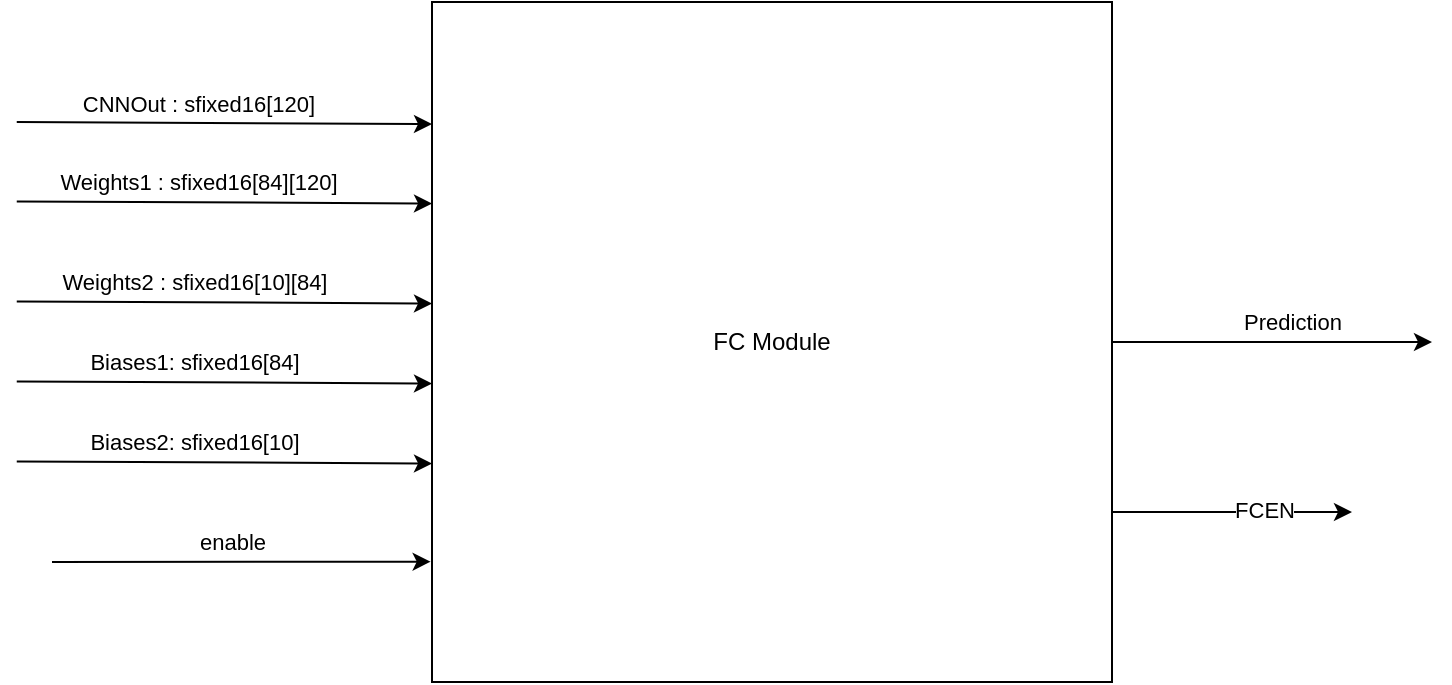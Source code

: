 <mxfile version="14.1.8" type="device" pages="5"><diagram id="covQA9p-dSCFMpskCH7L" name="FC Module"><mxGraphModel dx="1024" dy="592" grid="1" gridSize="10" guides="1" tooltips="1" connect="1" arrows="1" fold="1" page="1" pageScale="1" pageWidth="850" pageHeight="1100" math="0" shadow="0"><root><mxCell id="0"/><mxCell id="1" parent="0"/><mxCell id="Ubv2nIxSCrCpbiEXPiD0-1" value="FC Module" style="whiteSpace=wrap;html=1;aspect=fixed;" parent="1" vertex="1"><mxGeometry x="250" y="140" width="340" height="340" as="geometry"/></mxCell><mxCell id="Ubv2nIxSCrCpbiEXPiD0-2" value="" style="endArrow=classic;html=1;entryX=-0.007;entryY=0.209;entryDx=0;entryDy=0;entryPerimeter=0;" parent="1" edge="1"><mxGeometry width="50" height="50" relative="1" as="geometry"><mxPoint x="42.38" y="239.69" as="sourcePoint"/><mxPoint x="250.0" y="240.75" as="targetPoint"/></mxGeometry></mxCell><mxCell id="Ubv2nIxSCrCpbiEXPiD0-3" value="Weights1 : sfixed16[84][120]" style="edgeLabel;html=1;align=center;verticalAlign=middle;resizable=0;points=[];" parent="Ubv2nIxSCrCpbiEXPiD0-2" vertex="1" connectable="0"><mxGeometry x="-0.424" relative="1" as="geometry"><mxPoint x="30" y="-10" as="offset"/></mxGeometry></mxCell><mxCell id="Ubv2nIxSCrCpbiEXPiD0-4" value="" style="endArrow=classic;html=1;entryX=-0.007;entryY=0.209;entryDx=0;entryDy=0;entryPerimeter=0;" parent="1" edge="1"><mxGeometry width="50" height="50" relative="1" as="geometry"><mxPoint x="42.38" y="289.69" as="sourcePoint"/><mxPoint x="250.0" y="290.75" as="targetPoint"/></mxGeometry></mxCell><mxCell id="Ubv2nIxSCrCpbiEXPiD0-5" value="Weights2 : sfixed16[10][84]" style="edgeLabel;html=1;align=center;verticalAlign=middle;resizable=0;points=[];" parent="Ubv2nIxSCrCpbiEXPiD0-4" vertex="1" connectable="0"><mxGeometry x="-0.424" relative="1" as="geometry"><mxPoint x="28" y="-10" as="offset"/></mxGeometry></mxCell><mxCell id="Ubv2nIxSCrCpbiEXPiD0-10" value="" style="endArrow=classic;html=1;entryX=-0.007;entryY=0.209;entryDx=0;entryDy=0;entryPerimeter=0;" parent="1" edge="1"><mxGeometry width="50" height="50" relative="1" as="geometry"><mxPoint x="42.38" y="329.69" as="sourcePoint"/><mxPoint x="250" y="330.75" as="targetPoint"/></mxGeometry></mxCell><mxCell id="Ubv2nIxSCrCpbiEXPiD0-11" value="Biases1: sfixed16[84]" style="edgeLabel;html=1;align=center;verticalAlign=middle;resizable=0;points=[];" parent="Ubv2nIxSCrCpbiEXPiD0-10" vertex="1" connectable="0"><mxGeometry x="-0.424" relative="1" as="geometry"><mxPoint x="28" y="-10" as="offset"/></mxGeometry></mxCell><mxCell id="Ubv2nIxSCrCpbiEXPiD0-12" value="" style="endArrow=classic;html=1;entryX=-0.007;entryY=0.209;entryDx=0;entryDy=0;entryPerimeter=0;" parent="1" edge="1"><mxGeometry width="50" height="50" relative="1" as="geometry"><mxPoint x="42.38" y="369.69" as="sourcePoint"/><mxPoint x="250" y="370.75" as="targetPoint"/></mxGeometry></mxCell><mxCell id="Ubv2nIxSCrCpbiEXPiD0-13" value="Biases2: sfixed16[10]" style="edgeLabel;html=1;align=center;verticalAlign=middle;resizable=0;points=[];" parent="Ubv2nIxSCrCpbiEXPiD0-12" vertex="1" connectable="0"><mxGeometry x="-0.424" relative="1" as="geometry"><mxPoint x="28" y="-10" as="offset"/></mxGeometry></mxCell><mxCell id="Ubv2nIxSCrCpbiEXPiD0-14" value="enable" style="endArrow=classic;html=1;entryX=-0.002;entryY=0.823;entryDx=0;entryDy=0;entryPerimeter=0;" parent="1" target="Ubv2nIxSCrCpbiEXPiD0-1" edge="1"><mxGeometry x="-0.049" y="10" width="50" height="50" relative="1" as="geometry"><mxPoint x="60" y="420" as="sourcePoint"/><mxPoint x="170" y="420" as="targetPoint"/><mxPoint as="offset"/></mxGeometry></mxCell><mxCell id="Ubv2nIxSCrCpbiEXPiD0-15" value="" style="endArrow=classic;html=1;entryX=-0.007;entryY=0.209;entryDx=0;entryDy=0;entryPerimeter=0;" parent="1" edge="1"><mxGeometry width="50" height="50" relative="1" as="geometry"><mxPoint x="42.38" y="200.0" as="sourcePoint"/><mxPoint x="250" y="201.06" as="targetPoint"/></mxGeometry></mxCell><mxCell id="Ubv2nIxSCrCpbiEXPiD0-16" value="CNNOut : sfixed16[120]" style="edgeLabel;html=1;align=center;verticalAlign=middle;resizable=0;points=[];" parent="Ubv2nIxSCrCpbiEXPiD0-15" vertex="1" connectable="0"><mxGeometry x="-0.424" relative="1" as="geometry"><mxPoint x="30" y="-10" as="offset"/></mxGeometry></mxCell><mxCell id="Ubv2nIxSCrCpbiEXPiD0-17" value="" style="endArrow=classic;html=1;exitX=1;exitY=0.5;exitDx=0;exitDy=0;" parent="1" source="Ubv2nIxSCrCpbiEXPiD0-1" edge="1"><mxGeometry width="50" height="50" relative="1" as="geometry"><mxPoint x="690" y="320" as="sourcePoint"/><mxPoint x="750" y="310" as="targetPoint"/></mxGeometry></mxCell><mxCell id="Ubv2nIxSCrCpbiEXPiD0-18" value="Prediction" style="edgeLabel;html=1;align=center;verticalAlign=middle;resizable=0;points=[];" parent="Ubv2nIxSCrCpbiEXPiD0-17" vertex="1" connectable="0"><mxGeometry x="0.435" y="1" relative="1" as="geometry"><mxPoint x="-25" y="-9" as="offset"/></mxGeometry></mxCell><mxCell id="6RMPtBz9rGKlM8LwV7M5-1" value="" style="endArrow=classic;html=1;exitX=1;exitY=0.75;exitDx=0;exitDy=0;" edge="1" parent="1" source="Ubv2nIxSCrCpbiEXPiD0-1"><mxGeometry width="50" height="50" relative="1" as="geometry"><mxPoint x="690" y="400" as="sourcePoint"/><mxPoint x="710" y="395" as="targetPoint"/></mxGeometry></mxCell><mxCell id="6RMPtBz9rGKlM8LwV7M5-2" value="FCEN" style="edgeLabel;html=1;align=center;verticalAlign=middle;resizable=0;points=[];" vertex="1" connectable="0" parent="6RMPtBz9rGKlM8LwV7M5-1"><mxGeometry x="0.263" y="1" relative="1" as="geometry"><mxPoint as="offset"/></mxGeometry></mxCell></root></mxGraphModel></diagram><diagram id="ETcGxK00OE3SQhVt--a7" name="FC Layers"><mxGraphModel dx="1024" dy="592" grid="1" gridSize="10" guides="1" tooltips="1" connect="1" arrows="1" fold="1" page="1" pageScale="1" pageWidth="850" pageHeight="1100" math="0" shadow="0"><root><mxCell id="rNhgUDEbywkfElYsc4fw-0"/><mxCell id="rNhgUDEbywkfElYsc4fw-1" parent="rNhgUDEbywkfElYsc4fw-0"/><mxCell id="rNhgUDEbywkfElYsc4fw-2" value="" style="ellipse;whiteSpace=wrap;html=1;aspect=fixed;" parent="rNhgUDEbywkfElYsc4fw-1" vertex="1"><mxGeometry x="160" y="70" width="80" height="80" as="geometry"/></mxCell><mxCell id="rNhgUDEbywkfElYsc4fw-3" value="" style="ellipse;whiteSpace=wrap;html=1;aspect=fixed;" parent="rNhgUDEbywkfElYsc4fw-1" vertex="1"><mxGeometry x="160" y="170" width="80" height="80" as="geometry"/></mxCell><mxCell id="rNhgUDEbywkfElYsc4fw-4" value="" style="ellipse;whiteSpace=wrap;html=1;aspect=fixed;" parent="rNhgUDEbywkfElYsc4fw-1" vertex="1"><mxGeometry x="160" y="290" width="80" height="80" as="geometry"/></mxCell><mxCell id="rNhgUDEbywkfElYsc4fw-5" value=".&lt;br style=&quot;font-size: 24px&quot;&gt;.&lt;br&gt;84 neurons&lt;br style=&quot;font-size: 24px&quot;&gt;.&lt;br style=&quot;font-size: 24px&quot;&gt;.&lt;br style=&quot;font-size: 24px&quot;&gt;." style="text;html=1;align=center;verticalAlign=middle;resizable=0;points=[];autosize=1;strokeColor=none;fontSize=24;" parent="rNhgUDEbywkfElYsc4fw-1" vertex="1"><mxGeometry x="130" y="365" width="140" height="180" as="geometry"/></mxCell><mxCell id="rNhgUDEbywkfElYsc4fw-6" value="" style="ellipse;whiteSpace=wrap;html=1;aspect=fixed;" parent="rNhgUDEbywkfElYsc4fw-1" vertex="1"><mxGeometry x="160" y="560" width="80" height="80" as="geometry"/></mxCell><mxCell id="rNhgUDEbywkfElYsc4fw-7" value="" style="endArrow=classic;html=1;fontSize=24;entryX=0;entryY=0;entryDx=0;entryDy=0;" parent="rNhgUDEbywkfElYsc4fw-1" target="rNhgUDEbywkfElYsc4fw-2" edge="1"><mxGeometry width="50" height="50" relative="1" as="geometry"><mxPoint x="70" y="82" as="sourcePoint"/><mxPoint x="120" y="50" as="targetPoint"/></mxGeometry></mxCell><mxCell id="rNhgUDEbywkfElYsc4fw-8" value="weights: sfixed16[120]" style="edgeLabel;html=1;align=center;verticalAlign=middle;resizable=0;points=[];fontSize=14;" parent="rNhgUDEbywkfElYsc4fw-7" vertex="1" connectable="0"><mxGeometry x="0.51" y="-1" relative="1" as="geometry"><mxPoint x="-47" y="-13" as="offset"/></mxGeometry></mxCell><mxCell id="rNhgUDEbywkfElYsc4fw-9" value="" style="endArrow=classic;html=1;fontSize=24;entryX=0;entryY=0;entryDx=0;entryDy=0;" parent="rNhgUDEbywkfElYsc4fw-1" edge="1"><mxGeometry width="50" height="50" relative="1" as="geometry"><mxPoint x="58.28" y="109.78" as="sourcePoint"/><mxPoint x="159.996" y="109.496" as="targetPoint"/></mxGeometry></mxCell><mxCell id="rNhgUDEbywkfElYsc4fw-10" value="values: sfixed16[120]" style="edgeLabel;html=1;align=center;verticalAlign=middle;resizable=0;points=[];fontSize=14;" parent="rNhgUDEbywkfElYsc4fw-9" vertex="1" connectable="0"><mxGeometry x="0.51" y="-1" relative="1" as="geometry"><mxPoint x="-47" y="-13" as="offset"/></mxGeometry></mxCell><mxCell id="rNhgUDEbywkfElYsc4fw-11" value="" style="endArrow=classic;html=1;fontSize=24;entryX=0;entryY=0;entryDx=0;entryDy=0;" parent="rNhgUDEbywkfElYsc4fw-1" edge="1"><mxGeometry width="50" height="50" relative="1" as="geometry"><mxPoint x="68.28" y="140.28" as="sourcePoint"/><mxPoint x="169.996" y="139.996" as="targetPoint"/></mxGeometry></mxCell><mxCell id="rNhgUDEbywkfElYsc4fw-12" value="bias: sfixed" style="edgeLabel;html=1;align=center;verticalAlign=middle;resizable=0;points=[];fontSize=14;" parent="rNhgUDEbywkfElYsc4fw-11" vertex="1" connectable="0"><mxGeometry x="0.51" y="-1" relative="1" as="geometry"><mxPoint x="-47" y="-13" as="offset"/></mxGeometry></mxCell><mxCell id="rNhgUDEbywkfElYsc4fw-13" value="Fully Connected" style="whiteSpace=wrap;html=1;aspect=fixed;fontSize=14;" parent="rNhgUDEbywkfElYsc4fw-1" vertex="1"><mxGeometry x="370" y="205" width="175" height="175" as="geometry"/></mxCell><mxCell id="rNhgUDEbywkfElYsc4fw-15" value="" style="endArrow=classic;html=1;fontSize=14;exitX=1;exitY=0.5;exitDx=0;exitDy=0;entryX=0;entryY=0;entryDx=0;entryDy=0;" parent="rNhgUDEbywkfElYsc4fw-1" source="rNhgUDEbywkfElYsc4fw-2" target="rNhgUDEbywkfElYsc4fw-13" edge="1"><mxGeometry width="50" height="50" relative="1" as="geometry"><mxPoint x="340" y="150" as="sourcePoint"/><mxPoint x="390" y="100" as="targetPoint"/></mxGeometry></mxCell><mxCell id="rNhgUDEbywkfElYsc4fw-41" value="NeuOut: sfixed" style="edgeLabel;html=1;align=center;verticalAlign=middle;resizable=0;points=[];fontSize=14;" parent="rNhgUDEbywkfElYsc4fw-15" vertex="1" connectable="0"><mxGeometry x="-0.388" y="2" relative="1" as="geometry"><mxPoint as="offset"/></mxGeometry></mxCell><mxCell id="rNhgUDEbywkfElYsc4fw-16" value="" style="endArrow=classic;html=1;fontSize=14;exitX=1;exitY=0.5;exitDx=0;exitDy=0;entryX=0;entryY=0.25;entryDx=0;entryDy=0;" parent="rNhgUDEbywkfElYsc4fw-1" source="rNhgUDEbywkfElYsc4fw-3" target="rNhgUDEbywkfElYsc4fw-13" edge="1"><mxGeometry width="50" height="50" relative="1" as="geometry"><mxPoint x="300" y="260" as="sourcePoint"/><mxPoint x="350" y="210" as="targetPoint"/></mxGeometry></mxCell><mxCell id="rNhgUDEbywkfElYsc4fw-17" value="" style="endArrow=classic;html=1;fontSize=14;exitX=1;exitY=0.5;exitDx=0;exitDy=0;entryX=-0.009;entryY=0.455;entryDx=0;entryDy=0;entryPerimeter=0;" parent="rNhgUDEbywkfElYsc4fw-1" source="rNhgUDEbywkfElYsc4fw-4" target="rNhgUDEbywkfElYsc4fw-13" edge="1"><mxGeometry width="50" height="50" relative="1" as="geometry"><mxPoint x="290" y="340" as="sourcePoint"/><mxPoint x="340" y="290" as="targetPoint"/></mxGeometry></mxCell><mxCell id="rNhgUDEbywkfElYsc4fw-18" value="" style="endArrow=classic;html=1;fontSize=14;exitX=0.965;exitY=0.247;exitDx=0;exitDy=0;exitPerimeter=0;entryX=-0.005;entryY=0.88;entryDx=0;entryDy=0;entryPerimeter=0;" parent="rNhgUDEbywkfElYsc4fw-1" source="rNhgUDEbywkfElYsc4fw-6" target="rNhgUDEbywkfElYsc4fw-13" edge="1"><mxGeometry width="50" height="50" relative="1" as="geometry"><mxPoint x="300" y="510" as="sourcePoint"/><mxPoint x="350" y="460" as="targetPoint"/></mxGeometry></mxCell><mxCell id="rNhgUDEbywkfElYsc4fw-19" value="" style="ellipse;whiteSpace=wrap;html=1;aspect=fixed;" parent="rNhgUDEbywkfElYsc4fw-1" vertex="1"><mxGeometry x="650" y="120" width="80" height="80" as="geometry"/></mxCell><mxCell id="rNhgUDEbywkfElYsc4fw-20" value="" style="ellipse;whiteSpace=wrap;html=1;aspect=fixed;" parent="rNhgUDEbywkfElYsc4fw-1" vertex="1"><mxGeometry x="650" y="220" width="80" height="80" as="geometry"/></mxCell><mxCell id="rNhgUDEbywkfElYsc4fw-21" value="" style="ellipse;whiteSpace=wrap;html=1;aspect=fixed;" parent="rNhgUDEbywkfElYsc4fw-1" vertex="1"><mxGeometry x="650" y="340" width="80" height="80" as="geometry"/></mxCell><mxCell id="rNhgUDEbywkfElYsc4fw-22" value="" style="ellipse;whiteSpace=wrap;html=1;aspect=fixed;" parent="rNhgUDEbywkfElYsc4fw-1" vertex="1"><mxGeometry x="650" y="510" width="80" height="80" as="geometry"/></mxCell><mxCell id="rNhgUDEbywkfElYsc4fw-23" value=".&lt;br&gt;10 neurons&lt;br style=&quot;font-size: 24px&quot;&gt;." style="text;html=1;align=center;verticalAlign=middle;resizable=0;points=[];autosize=1;strokeColor=none;fontSize=24;" parent="rNhgUDEbywkfElYsc4fw-1" vertex="1"><mxGeometry x="620" y="420" width="140" height="90" as="geometry"/></mxCell><mxCell id="rNhgUDEbywkfElYsc4fw-26" value="" style="endArrow=classic;html=1;fontSize=24;entryX=0;entryY=0;entryDx=0;entryDy=0;" parent="rNhgUDEbywkfElYsc4fw-1" edge="1"><mxGeometry width="50" height="50" relative="1" as="geometry"><mxPoint x="560" y="130.28" as="sourcePoint"/><mxPoint x="661.716" y="129.996" as="targetPoint"/></mxGeometry></mxCell><mxCell id="rNhgUDEbywkfElYsc4fw-27" value="weights: sfixed16[84]" style="edgeLabel;html=1;align=center;verticalAlign=middle;resizable=0;points=[];fontSize=14;" parent="rNhgUDEbywkfElYsc4fw-26" vertex="1" connectable="0"><mxGeometry x="0.51" y="-1" relative="1" as="geometry"><mxPoint x="-47" y="-13" as="offset"/></mxGeometry></mxCell><mxCell id="rNhgUDEbywkfElYsc4fw-28" value="" style="endArrow=classic;html=1;fontSize=24;entryX=0;entryY=0;entryDx=0;entryDy=0;" parent="rNhgUDEbywkfElYsc4fw-1" edge="1"><mxGeometry width="50" height="50" relative="1" as="geometry"><mxPoint x="560" y="190.28" as="sourcePoint"/><mxPoint x="661.716" y="189.996" as="targetPoint"/></mxGeometry></mxCell><mxCell id="rNhgUDEbywkfElYsc4fw-29" value="bias: sfixed" style="edgeLabel;html=1;align=center;verticalAlign=middle;resizable=0;points=[];fontSize=14;" parent="rNhgUDEbywkfElYsc4fw-28" vertex="1" connectable="0"><mxGeometry x="0.51" y="-1" relative="1" as="geometry"><mxPoint x="-47" y="-13" as="offset"/></mxGeometry></mxCell><mxCell id="rNhgUDEbywkfElYsc4fw-30" value="values: sfixed[84]" style="endArrow=classic;html=1;fontSize=14;exitX=1;exitY=0.25;exitDx=0;exitDy=0;entryX=0;entryY=0.5;entryDx=0;entryDy=0;" parent="rNhgUDEbywkfElYsc4fw-1" source="rNhgUDEbywkfElYsc4fw-13" target="rNhgUDEbywkfElYsc4fw-19" edge="1"><mxGeometry width="50" height="50" relative="1" as="geometry"><mxPoint x="580" y="270" as="sourcePoint"/><mxPoint x="630" y="220" as="targetPoint"/></mxGeometry></mxCell><mxCell id="rNhgUDEbywkfElYsc4fw-31" value="" style="endArrow=classic;html=1;fontSize=14;exitX=1;exitY=0.5;exitDx=0;exitDy=0;entryX=0;entryY=0.5;entryDx=0;entryDy=0;" parent="rNhgUDEbywkfElYsc4fw-1" source="rNhgUDEbywkfElYsc4fw-13" target="rNhgUDEbywkfElYsc4fw-20" edge="1"><mxGeometry width="50" height="50" relative="1" as="geometry"><mxPoint x="580" y="310" as="sourcePoint"/><mxPoint x="630" y="260" as="targetPoint"/></mxGeometry></mxCell><mxCell id="rNhgUDEbywkfElYsc4fw-32" value="" style="endArrow=classic;html=1;fontSize=14;exitX=1;exitY=0.5;exitDx=0;exitDy=0;entryX=0;entryY=0;entryDx=0;entryDy=0;" parent="rNhgUDEbywkfElYsc4fw-1" target="rNhgUDEbywkfElYsc4fw-21" edge="1"><mxGeometry width="50" height="50" relative="1" as="geometry"><mxPoint x="545" y="322.5" as="sourcePoint"/><mxPoint x="650" y="290" as="targetPoint"/></mxGeometry></mxCell><mxCell id="rNhgUDEbywkfElYsc4fw-33" value="" style="endArrow=classic;html=1;fontSize=14;exitX=1;exitY=1;exitDx=0;exitDy=0;entryX=0;entryY=0;entryDx=0;entryDy=0;" parent="rNhgUDEbywkfElYsc4fw-1" source="rNhgUDEbywkfElYsc4fw-13" target="rNhgUDEbywkfElYsc4fw-22" edge="1"><mxGeometry width="50" height="50" relative="1" as="geometry"><mxPoint x="570" y="440" as="sourcePoint"/><mxPoint x="620" y="390" as="targetPoint"/></mxGeometry></mxCell><mxCell id="rNhgUDEbywkfElYsc4fw-40" value="Prediction" style="edgeStyle=orthogonalEdgeStyle;rounded=0;orthogonalLoop=1;jettySize=auto;html=1;fontSize=14;" parent="rNhgUDEbywkfElYsc4fw-1" source="rNhgUDEbywkfElYsc4fw-34" edge="1"><mxGeometry relative="1" as="geometry"><mxPoint x="1060" y="395" as="targetPoint"/></mxGeometry></mxCell><mxCell id="rNhgUDEbywkfElYsc4fw-34" value="Maximizer" style="triangle;whiteSpace=wrap;html=1;fontSize=14;" parent="rNhgUDEbywkfElYsc4fw-1" vertex="1"><mxGeometry x="880" y="350" width="90" height="90" as="geometry"/></mxCell><mxCell id="rNhgUDEbywkfElYsc4fw-35" value="" style="endArrow=classic;html=1;fontSize=14;entryX=-0.007;entryY=0.168;entryDx=0;entryDy=0;entryPerimeter=0;" parent="rNhgUDEbywkfElYsc4fw-1" source="rNhgUDEbywkfElYsc4fw-19" target="rNhgUDEbywkfElYsc4fw-34" edge="1"><mxGeometry width="50" height="50" relative="1" as="geometry"><mxPoint x="810" y="250" as="sourcePoint"/><mxPoint x="860" y="200" as="targetPoint"/></mxGeometry></mxCell><mxCell id="rNhgUDEbywkfElYsc4fw-36" value="" style="endArrow=classic;html=1;fontSize=14;exitX=1.01;exitY=0.638;exitDx=0;exitDy=0;exitPerimeter=0;entryX=0;entryY=0.25;entryDx=0;entryDy=0;" parent="rNhgUDEbywkfElYsc4fw-1" source="rNhgUDEbywkfElYsc4fw-20" target="rNhgUDEbywkfElYsc4fw-34" edge="1"><mxGeometry width="50" height="50" relative="1" as="geometry"><mxPoint x="760" y="400" as="sourcePoint"/><mxPoint x="810" y="350" as="targetPoint"/></mxGeometry></mxCell><mxCell id="rNhgUDEbywkfElYsc4fw-37" value="" style="endArrow=classic;html=1;fontSize=14;exitX=0.99;exitY=0.608;exitDx=0;exitDy=0;exitPerimeter=0;entryX=0;entryY=0.5;entryDx=0;entryDy=0;" parent="rNhgUDEbywkfElYsc4fw-1" source="rNhgUDEbywkfElYsc4fw-21" target="rNhgUDEbywkfElYsc4fw-34" edge="1"><mxGeometry width="50" height="50" relative="1" as="geometry"><mxPoint x="790" y="420" as="sourcePoint"/><mxPoint x="840" y="370" as="targetPoint"/></mxGeometry></mxCell><mxCell id="rNhgUDEbywkfElYsc4fw-38" value="" style="endArrow=classic;html=1;fontSize=14;exitX=1;exitY=0.5;exitDx=0;exitDy=0;entryX=-0.047;entryY=0.953;entryDx=0;entryDy=0;entryPerimeter=0;" parent="rNhgUDEbywkfElYsc4fw-1" source="rNhgUDEbywkfElYsc4fw-22" target="rNhgUDEbywkfElYsc4fw-34" edge="1"><mxGeometry width="50" height="50" relative="1" as="geometry"><mxPoint x="810" y="560" as="sourcePoint"/><mxPoint x="860" y="510" as="targetPoint"/></mxGeometry></mxCell><mxCell id="rNhgUDEbywkfElYsc4fw-39" value="" style="endArrow=classic;html=1;fontSize=14;exitX=1.009;exitY=0.54;exitDx=0;exitDy=0;exitPerimeter=0;entryX=0;entryY=0.75;entryDx=0;entryDy=0;" parent="rNhgUDEbywkfElYsc4fw-1" source="rNhgUDEbywkfElYsc4fw-23" target="rNhgUDEbywkfElYsc4fw-34" edge="1"><mxGeometry width="50" height="50" relative="1" as="geometry"><mxPoint x="800" y="460" as="sourcePoint"/><mxPoint x="850" y="410" as="targetPoint"/></mxGeometry></mxCell></root></mxGraphModel></diagram><diagram id="ehx9lO6E9ufKnaDze2qU" name="Neuron"><mxGraphModel dx="1874" dy="592" grid="1" gridSize="10" guides="1" tooltips="1" connect="1" arrows="1" fold="1" page="1" pageScale="1" pageWidth="850" pageHeight="1100" math="0" shadow="0"><root><mxCell id="AtxsS8dUcXSty-UHFxM_-0"/><mxCell id="AtxsS8dUcXSty-UHFxM_-1" parent="AtxsS8dUcXSty-UHFxM_-0"/><mxCell id="kwAllv0wVomHwC4almDc-9" style="edgeStyle=orthogonalEdgeStyle;rounded=0;orthogonalLoop=1;jettySize=auto;html=1;entryX=0;entryY=0;entryDx=0;entryDy=65;entryPerimeter=0;" parent="AtxsS8dUcXSty-UHFxM_-1" source="kwAllv0wVomHwC4almDc-0" edge="1"><mxGeometry relative="1" as="geometry"><mxPoint x="330" y="385" as="targetPoint"/><Array as="points"><mxPoint x="310" y="485"/><mxPoint x="310" y="385"/></Array></mxGeometry></mxCell><mxCell id="mzB_jQBN6uciqOI5l0Bs-7" style="edgeStyle=orthogonalEdgeStyle;rounded=0;orthogonalLoop=1;jettySize=auto;html=1;" parent="AtxsS8dUcXSty-UHFxM_-1" source="kwAllv0wVomHwC4almDc-3" edge="1"><mxGeometry relative="1" as="geometry"><mxPoint x="910" y="310" as="targetPoint"/></mxGeometry></mxCell><mxCell id="kwAllv0wVomHwC4almDc-3" value="Adder" style="whiteSpace=wrap;html=1;aspect=fixed;" parent="AtxsS8dUcXSty-UHFxM_-1" vertex="1"><mxGeometry x="470" y="220" width="180" height="180" as="geometry"/></mxCell><mxCell id="kwAllv0wVomHwC4almDc-8" style="edgeStyle=orthogonalEdgeStyle;rounded=0;orthogonalLoop=1;jettySize=auto;html=1;entryX=0;entryY=0.75;entryDx=0;entryDy=0;" parent="AtxsS8dUcXSty-UHFxM_-1" target="kwAllv0wVomHwC4almDc-3" edge="1"><mxGeometry relative="1" as="geometry"><mxPoint x="410" y="370" as="sourcePoint"/></mxGeometry></mxCell><mxCell id="kwAllv0wVomHwC4almDc-15" style="edgeStyle=orthogonalEdgeStyle;rounded=0;orthogonalLoop=1;jettySize=auto;html=1;entryX=0;entryY=0.44;entryDx=0;entryDy=0;entryPerimeter=0;" parent="AtxsS8dUcXSty-UHFxM_-1" source="kwAllv0wVomHwC4almDc-13" edge="1"><mxGeometry relative="1" as="geometry"><mxPoint x="330" y="364" as="targetPoint"/><Array as="points"><mxPoint x="290" y="325"/><mxPoint x="290" y="364"/></Array></mxGeometry></mxCell><mxCell id="kwAllv0wVomHwC4almDc-13" value="" style="shape=mxgraph.uml25.inputPin;html=1;points=[[0,0.5],[1,0.5]];strokeColor=#ffffff;fillColor=#000000;" parent="AtxsS8dUcXSty-UHFxM_-1" vertex="1"><mxGeometry x="-15" y="310" width="30" height="30" as="geometry"/></mxCell><mxCell id="kwAllv0wVomHwC4almDc-14" value="bias: std_logic_vector(15 downto 0)" style="text;html=1;align=center;verticalAlign=middle;resizable=0;points=[];autosize=1;" parent="AtxsS8dUcXSty-UHFxM_-1" vertex="1"><mxGeometry x="-160" y="340" width="200" height="20" as="geometry"/></mxCell><mxCell id="kwAllv0wVomHwC4almDc-20" value="Neuron" style="swimlane;startSize=23;" parent="AtxsS8dUcXSty-UHFxM_-1" vertex="1"><mxGeometry x="70" y="190" width="760" height="420" as="geometry"/></mxCell><mxCell id="kwAllv0wVomHwC4almDc-52" value="If sel != (data_size / 16)" style="shape=card;whiteSpace=wrap;html=1;" parent="kwAllv0wVomHwC4almDc-20" vertex="1"><mxGeometry x="260" y="140" width="80" height="100" as="geometry"/></mxCell><mxCell id="kwAllv0wVomHwC4almDc-0" value="Multiplier" style="whiteSpace=wrap;html=1;aspect=fixed;" parent="kwAllv0wVomHwC4almDc-20" vertex="1"><mxGeometry x="20" y="180" width="190" height="190" as="geometry"/></mxCell><mxCell id="kwAllv0wVomHwC4almDc-27" value="values: std_logic_vector(last_layer_values_count*16 - 1 downto 0)" style="text;html=1;align=center;verticalAlign=middle;resizable=0;points=[];autosize=1;" parent="AtxsS8dUcXSty-UHFxM_-1" vertex="1"><mxGeometry x="-320" y="520" width="370" height="20" as="geometry"/></mxCell><mxCell id="mzB_jQBN6uciqOI5l0Bs-6" style="edgeStyle=orthogonalEdgeStyle;rounded=0;orthogonalLoop=1;jettySize=auto;html=1;entryX=0.002;entryY=0.712;entryDx=0;entryDy=0;entryPerimeter=0;" parent="AtxsS8dUcXSty-UHFxM_-1" source="kwAllv0wVomHwC4almDc-28" target="kwAllv0wVomHwC4almDc-0" edge="1"><mxGeometry relative="1" as="geometry"/></mxCell><mxCell id="kwAllv0wVomHwC4almDc-28" value="" style="shape=mxgraph.uml25.inputPin;html=1;points=[[0,0.5],[1,0.5]];strokeColor=#ffffff;fillColor=#000000;" parent="AtxsS8dUcXSty-UHFxM_-1" vertex="1"><mxGeometry x="-15" y="490" width="30" height="30" as="geometry"/></mxCell><mxCell id="kwAllv0wVomHwC4almDc-30" value="weights: std_logic_vector(last_layer_values_count*16 - 1 downto 0)" style="text;html=1;align=center;verticalAlign=middle;resizable=0;points=[];autosize=1;" parent="AtxsS8dUcXSty-UHFxM_-1" vertex="1"><mxGeometry x="-320" y="420" width="370" height="20" as="geometry"/></mxCell><mxCell id="kwAllv0wVomHwC4almDc-32" style="edgeStyle=orthogonalEdgeStyle;rounded=0;orthogonalLoop=1;jettySize=auto;html=1;entryX=0;entryY=0.184;entryDx=0;entryDy=0;entryPerimeter=0;" parent="AtxsS8dUcXSty-UHFxM_-1" source="kwAllv0wVomHwC4almDc-31" target="kwAllv0wVomHwC4almDc-0" edge="1"><mxGeometry relative="1" as="geometry"/></mxCell><mxCell id="kwAllv0wVomHwC4almDc-31" value="" style="shape=mxgraph.uml25.inputPin;html=1;points=[[0,0.5],[1,0.5]];strokeColor=#ffffff;fillColor=#000000;" parent="AtxsS8dUcXSty-UHFxM_-1" vertex="1"><mxGeometry x="-15" y="390" width="30" height="30" as="geometry"/></mxCell><mxCell id="mzB_jQBN6uciqOI5l0Bs-2" style="edgeStyle=orthogonalEdgeStyle;rounded=0;orthogonalLoop=1;jettySize=auto;html=1;entryX=0;entryY=0.25;entryDx=0;entryDy=0;" parent="AtxsS8dUcXSty-UHFxM_-1" source="mzB_jQBN6uciqOI5l0Bs-0" target="kwAllv0wVomHwC4almDc-3" edge="1"><mxGeometry relative="1" as="geometry"/></mxCell><mxCell id="mzB_jQBN6uciqOI5l0Bs-0" value="" style="shape=mxgraph.uml25.inputPin;html=1;points=[[0,0.5],[1,0.5]];strokeColor=#ffffff;fillColor=#000000;" parent="AtxsS8dUcXSty-UHFxM_-1" vertex="1"><mxGeometry x="-15" y="250" width="30" height="30" as="geometry"/></mxCell><mxCell id="mzB_jQBN6uciqOI5l0Bs-1" value="acc: std_logic_vector(15 downto 0)" style="text;html=1;align=center;verticalAlign=middle;resizable=0;points=[];autosize=1;" parent="AtxsS8dUcXSty-UHFxM_-1" vertex="1"><mxGeometry x="-150" y="280" width="200" height="20" as="geometry"/></mxCell><mxCell id="mzB_jQBN6uciqOI5l0Bs-5" style="edgeStyle=orthogonalEdgeStyle;rounded=0;orthogonalLoop=1;jettySize=auto;html=1;entryX=0.605;entryY=1.008;entryDx=0;entryDy=0;entryPerimeter=0;" parent="AtxsS8dUcXSty-UHFxM_-1" source="mzB_jQBN6uciqOI5l0Bs-3" target="kwAllv0wVomHwC4almDc-52" edge="1"><mxGeometry relative="1" as="geometry"/></mxCell><mxCell id="mzB_jQBN6uciqOI5l0Bs-10" style="edgeStyle=orthogonalEdgeStyle;rounded=0;orthogonalLoop=1;jettySize=auto;html=1;exitX=1;exitY=0.5;exitDx=0;exitDy=0;entryX=0.5;entryY=1;entryDx=0;entryDy=0;" parent="AtxsS8dUcXSty-UHFxM_-1" source="mzB_jQBN6uciqOI5l0Bs-3" target="kwAllv0wVomHwC4almDc-0" edge="1"><mxGeometry relative="1" as="geometry"/></mxCell><mxCell id="mzB_jQBN6uciqOI5l0Bs-3" value="" style="shape=mxgraph.uml25.inputPin;html=1;points=[[0,0.5],[1,0.5]];strokeColor=#ffffff;fillColor=#000000;" parent="AtxsS8dUcXSty-UHFxM_-1" vertex="1"><mxGeometry x="-15" y="570" width="30" height="30" as="geometry"/></mxCell><mxCell id="mzB_jQBN6uciqOI5l0Bs-4" value="index: std_logic_vector (7 downto 0)" style="text;html=1;align=center;verticalAlign=middle;resizable=0;points=[];autosize=1;" parent="AtxsS8dUcXSty-UHFxM_-1" vertex="1"><mxGeometry x="-160" y="600" width="210" height="20" as="geometry"/></mxCell><mxCell id="mzB_jQBN6uciqOI5l0Bs-8" value="" style="shape=mxgraph.uml25.inputPin;html=1;points=[[0,0.5],[1,0.5]];strokeColor=#ffffff;fillColor=#000000;flipH=1;" parent="AtxsS8dUcXSty-UHFxM_-1" vertex="1"><mxGeometry x="910" y="295" width="30" height="30" as="geometry"/></mxCell><mxCell id="1kJwDhX0EEtnaazIY1hP-0" value="new_acc: std_logic_vector(15 downto 0)" style="text;html=1;align=center;verticalAlign=middle;resizable=0;points=[];autosize=1;" parent="AtxsS8dUcXSty-UHFxM_-1" vertex="1"><mxGeometry x="835" y="325" width="230" height="20" as="geometry"/></mxCell><mxCell id="1kJwDhX0EEtnaazIY1hP-1" value="&lt;font style=&quot;font-size: 36px&quot;&gt;DONE&lt;/font&gt;" style="text;html=1;align=center;verticalAlign=middle;resizable=0;points=[];autosize=1;" parent="AtxsS8dUcXSty-UHFxM_-1" vertex="1"><mxGeometry x="300" y="695" width="120" height="30" as="geometry"/></mxCell></root></mxGraphModel></diagram><diagram id="1omdSMF5Ww4Ney-iWNg3" name="FC Layer"><mxGraphModel dx="1024" dy="592" grid="1" gridSize="10" guides="1" tooltips="1" connect="1" arrows="1" fold="1" page="1" pageScale="1" pageWidth="850" pageHeight="1100" math="0" shadow="0"><root><mxCell id="o6DXmwgKlCKfquP42bNx-0"/><mxCell id="o6DXmwgKlCKfquP42bNx-1" parent="o6DXmwgKlCKfquP42bNx-0"/><mxCell id="S_NtE2fdHPT2N9Ww_hE2-0" value="Layer" style="swimlane;" parent="o6DXmwgKlCKfquP42bNx-1" vertex="1"><mxGeometry x="130" y="200" width="470" height="790" as="geometry"/></mxCell><mxCell id="S_NtE2fdHPT2N9Ww_hE2-3" style="edgeStyle=orthogonalEdgeStyle;rounded=0;orthogonalLoop=1;jettySize=auto;html=1;entryX=0;entryY=0.5;entryDx=0;entryDy=0;" parent="S_NtE2fdHPT2N9Ww_hE2-0" source="S_NtE2fdHPT2N9Ww_hE2-1" target="S_NtE2fdHPT2N9Ww_hE2-2" edge="1"><mxGeometry relative="1" as="geometry"/></mxCell><mxCell id="S_NtE2fdHPT2N9Ww_hE2-1" value="Neuron" style="ellipse;whiteSpace=wrap;html=1;aspect=fixed;" parent="S_NtE2fdHPT2N9Ww_hE2-0" vertex="1"><mxGeometry x="60" y="70" width="80" height="80" as="geometry"/></mxCell><mxCell id="S_NtE2fdHPT2N9Ww_hE2-2" value="Accumulator" style="rounded=0;whiteSpace=wrap;html=1;" parent="S_NtE2fdHPT2N9Ww_hE2-0" vertex="1"><mxGeometry x="190" y="80" width="120" height="60" as="geometry"/></mxCell><mxCell id="jUpieJHJQ5DjOuHTJvVD-1" style="edgeStyle=orthogonalEdgeStyle;rounded=0;orthogonalLoop=1;jettySize=auto;html=1;entryX=0;entryY=0.5;entryDx=0;entryDy=0;" edge="1" parent="S_NtE2fdHPT2N9Ww_hE2-0" source="S_NtE2fdHPT2N9Ww_hE2-5" target="jUpieJHJQ5DjOuHTJvVD-0"><mxGeometry relative="1" as="geometry"/></mxCell><mxCell id="S_NtE2fdHPT2N9Ww_hE2-5" value="Iterator" style="whiteSpace=wrap;html=1;aspect=fixed;" parent="S_NtE2fdHPT2N9Ww_hE2-0" vertex="1"><mxGeometry x="195" y="680" width="80" height="80" as="geometry"/></mxCell><mxCell id="S_NtE2fdHPT2N9Ww_hE2-7" style="edgeStyle=orthogonalEdgeStyle;rounded=0;orthogonalLoop=1;jettySize=auto;html=1;entryX=0;entryY=0.5;entryDx=0;entryDy=0;" parent="S_NtE2fdHPT2N9Ww_hE2-0" source="S_NtE2fdHPT2N9Ww_hE2-6" target="S_NtE2fdHPT2N9Ww_hE2-5" edge="1"><mxGeometry relative="1" as="geometry"/></mxCell><mxCell id="S_NtE2fdHPT2N9Ww_hE2-9" style="edgeStyle=orthogonalEdgeStyle;rounded=0;orthogonalLoop=1;jettySize=auto;html=1;exitX=0.5;exitY=0;exitDx=0;exitDy=0;entryX=0.5;entryY=1;entryDx=0;entryDy=0;entryPerimeter=0;" parent="S_NtE2fdHPT2N9Ww_hE2-0" source="S_NtE2fdHPT2N9Ww_hE2-6" target="S_NtE2fdHPT2N9Ww_hE2-8" edge="1"><mxGeometry relative="1" as="geometry"><Array as="points"><mxPoint x="125" y="700"/></Array></mxGeometry></mxCell><mxCell id="S_NtE2fdHPT2N9Ww_hE2-6" value="Clk" style="triangle;whiteSpace=wrap;html=1;" parent="S_NtE2fdHPT2N9Ww_hE2-0" vertex="1"><mxGeometry x="80" y="680" width="60" height="80" as="geometry"/></mxCell><mxCell id="S_NtE2fdHPT2N9Ww_hE2-10" style="edgeStyle=orthogonalEdgeStyle;rounded=0;orthogonalLoop=1;jettySize=auto;html=1;entryX=0.25;entryY=1;entryDx=0;entryDy=0;" parent="S_NtE2fdHPT2N9Ww_hE2-0" source="S_NtE2fdHPT2N9Ww_hE2-8" target="S_NtE2fdHPT2N9Ww_hE2-2" edge="1"><mxGeometry relative="1" as="geometry"/></mxCell><mxCell id="S_NtE2fdHPT2N9Ww_hE2-8" value="" style="aspect=fixed;pointerEvents=1;shadow=0;dashed=0;html=1;strokeColor=none;labelPosition=center;verticalLabelPosition=bottom;verticalAlign=top;align=center;shape=mxgraph.mscae.enterprise.not_allowed;fillColor=#EA1C24;" parent="S_NtE2fdHPT2N9Ww_hE2-0" vertex="1"><mxGeometry x="100" y="600" width="50" height="50" as="geometry"/></mxCell><mxCell id="S_NtE2fdHPT2N9Ww_hE2-11" style="edgeStyle=orthogonalEdgeStyle;rounded=0;orthogonalLoop=1;jettySize=auto;html=1;entryX=0.03;entryY=0.263;entryDx=0;entryDy=0;entryPerimeter=0;" parent="S_NtE2fdHPT2N9Ww_hE2-0" source="S_NtE2fdHPT2N9Ww_hE2-5" target="S_NtE2fdHPT2N9Ww_hE2-1" edge="1"><mxGeometry relative="1" as="geometry"><mxPoint x="30" y="90" as="targetPoint"/><Array as="points"><mxPoint x="235" y="780"/><mxPoint x="40" y="780"/><mxPoint x="40" y="91"/></Array></mxGeometry></mxCell><mxCell id="S_NtE2fdHPT2N9Ww_hE2-14" style="edgeStyle=orthogonalEdgeStyle;rounded=0;orthogonalLoop=1;jettySize=auto;html=1;entryX=0.5;entryY=0;entryDx=0;entryDy=0;" parent="S_NtE2fdHPT2N9Ww_hE2-0" source="S_NtE2fdHPT2N9Ww_hE2-2" target="S_NtE2fdHPT2N9Ww_hE2-1" edge="1"><mxGeometry relative="1" as="geometry"><mxPoint x="210" y="40" as="targetPoint"/><Array as="points"><mxPoint x="250" y="40"/><mxPoint x="100" y="40"/></Array></mxGeometry></mxCell><mxCell id="jUpieJHJQ5DjOuHTJvVD-0" value="Enable Calculator" style="whiteSpace=wrap;html=1;aspect=fixed;" vertex="1" parent="S_NtE2fdHPT2N9Ww_hE2-0"><mxGeometry x="330" y="680" width="80" height="80" as="geometry"/></mxCell><mxCell id="jUpieJHJQ5DjOuHTJvVD-4" value="Neuron" style="ellipse;whiteSpace=wrap;html=1;aspect=fixed;" vertex="1" parent="S_NtE2fdHPT2N9Ww_hE2-0"><mxGeometry x="60" y="200" width="80" height="80" as="geometry"/></mxCell><mxCell id="jUpieJHJQ5DjOuHTJvVD-5" value="Accumulator" style="rounded=0;whiteSpace=wrap;html=1;" vertex="1" parent="S_NtE2fdHPT2N9Ww_hE2-0"><mxGeometry x="190" y="210" width="120" height="60" as="geometry"/></mxCell><mxCell id="jUpieJHJQ5DjOuHTJvVD-3" style="edgeStyle=orthogonalEdgeStyle;rounded=0;orthogonalLoop=1;jettySize=auto;html=1;entryX=0;entryY=0.5;entryDx=0;entryDy=0;" edge="1" parent="S_NtE2fdHPT2N9Ww_hE2-0" source="jUpieJHJQ5DjOuHTJvVD-4" target="jUpieJHJQ5DjOuHTJvVD-5"><mxGeometry relative="1" as="geometry"/></mxCell><mxCell id="jUpieJHJQ5DjOuHTJvVD-6" style="edgeStyle=orthogonalEdgeStyle;rounded=0;orthogonalLoop=1;jettySize=auto;html=1;entryX=0.5;entryY=0;entryDx=0;entryDy=0;" edge="1" parent="S_NtE2fdHPT2N9Ww_hE2-0" source="jUpieJHJQ5DjOuHTJvVD-5" target="jUpieJHJQ5DjOuHTJvVD-4"><mxGeometry relative="1" as="geometry"><mxPoint x="80" y="-30" as="targetPoint"/><Array as="points"><mxPoint x="250" y="170"/><mxPoint x="100" y="170"/></Array></mxGeometry></mxCell><mxCell id="jUpieJHJQ5DjOuHTJvVD-7" style="edgeStyle=orthogonalEdgeStyle;rounded=0;orthogonalLoop=1;jettySize=auto;html=1;" edge="1" parent="S_NtE2fdHPT2N9Ww_hE2-0" source="jUpieJHJQ5DjOuHTJvVD-5"><mxGeometry relative="1" as="geometry"><mxPoint x="490" y="240" as="targetPoint"/></mxGeometry></mxCell><mxCell id="jUpieJHJQ5DjOuHTJvVD-9" value="Neuron" style="ellipse;whiteSpace=wrap;html=1;aspect=fixed;" vertex="1" parent="S_NtE2fdHPT2N9Ww_hE2-0"><mxGeometry x="60" y="330" width="80" height="80" as="geometry"/></mxCell><mxCell id="jUpieJHJQ5DjOuHTJvVD-10" value="Accumulator" style="rounded=0;whiteSpace=wrap;html=1;" vertex="1" parent="S_NtE2fdHPT2N9Ww_hE2-0"><mxGeometry x="190" y="340" width="120" height="60" as="geometry"/></mxCell><mxCell id="jUpieJHJQ5DjOuHTJvVD-8" style="edgeStyle=orthogonalEdgeStyle;rounded=0;orthogonalLoop=1;jettySize=auto;html=1;entryX=0;entryY=0.5;entryDx=0;entryDy=0;" edge="1" parent="S_NtE2fdHPT2N9Ww_hE2-0" source="jUpieJHJQ5DjOuHTJvVD-9" target="jUpieJHJQ5DjOuHTJvVD-10"><mxGeometry relative="1" as="geometry"/></mxCell><mxCell id="jUpieJHJQ5DjOuHTJvVD-11" style="edgeStyle=orthogonalEdgeStyle;rounded=0;orthogonalLoop=1;jettySize=auto;html=1;entryX=0.5;entryY=0;entryDx=0;entryDy=0;" edge="1" parent="S_NtE2fdHPT2N9Ww_hE2-0" source="jUpieJHJQ5DjOuHTJvVD-10" target="jUpieJHJQ5DjOuHTJvVD-9"><mxGeometry relative="1" as="geometry"><mxPoint x="80" y="100" as="targetPoint"/><Array as="points"><mxPoint x="250" y="300"/><mxPoint x="100" y="300"/></Array></mxGeometry></mxCell><mxCell id="jUpieJHJQ5DjOuHTJvVD-12" style="edgeStyle=orthogonalEdgeStyle;rounded=0;orthogonalLoop=1;jettySize=auto;html=1;" edge="1" parent="S_NtE2fdHPT2N9Ww_hE2-0" source="jUpieJHJQ5DjOuHTJvVD-10"><mxGeometry relative="1" as="geometry"><mxPoint x="490" y="370" as="targetPoint"/></mxGeometry></mxCell><mxCell id="jUpieJHJQ5DjOuHTJvVD-14" value="Neuron" style="ellipse;whiteSpace=wrap;html=1;aspect=fixed;" vertex="1" parent="S_NtE2fdHPT2N9Ww_hE2-0"><mxGeometry x="50" y="460" width="80" height="80" as="geometry"/></mxCell><mxCell id="jUpieJHJQ5DjOuHTJvVD-15" value="Accumulator" style="rounded=0;whiteSpace=wrap;html=1;" vertex="1" parent="S_NtE2fdHPT2N9Ww_hE2-0"><mxGeometry x="180" y="470" width="120" height="60" as="geometry"/></mxCell><mxCell id="jUpieJHJQ5DjOuHTJvVD-13" style="edgeStyle=orthogonalEdgeStyle;rounded=0;orthogonalLoop=1;jettySize=auto;html=1;entryX=0;entryY=0.5;entryDx=0;entryDy=0;" edge="1" parent="S_NtE2fdHPT2N9Ww_hE2-0" source="jUpieJHJQ5DjOuHTJvVD-14" target="jUpieJHJQ5DjOuHTJvVD-15"><mxGeometry relative="1" as="geometry"/></mxCell><mxCell id="jUpieJHJQ5DjOuHTJvVD-16" style="edgeStyle=orthogonalEdgeStyle;rounded=0;orthogonalLoop=1;jettySize=auto;html=1;entryX=0.5;entryY=0;entryDx=0;entryDy=0;" edge="1" parent="S_NtE2fdHPT2N9Ww_hE2-0" source="jUpieJHJQ5DjOuHTJvVD-15" target="jUpieJHJQ5DjOuHTJvVD-14"><mxGeometry relative="1" as="geometry"><mxPoint x="70" y="230" as="targetPoint"/><Array as="points"><mxPoint x="240" y="430"/><mxPoint x="90" y="430"/></Array></mxGeometry></mxCell><mxCell id="jUpieJHJQ5DjOuHTJvVD-17" style="edgeStyle=orthogonalEdgeStyle;rounded=0;orthogonalLoop=1;jettySize=auto;html=1;" edge="1" parent="S_NtE2fdHPT2N9Ww_hE2-0" source="jUpieJHJQ5DjOuHTJvVD-15"><mxGeometry relative="1" as="geometry"><mxPoint x="490" y="500" as="targetPoint"/></mxGeometry></mxCell><mxCell id="S_NtE2fdHPT2N9Ww_hE2-4" style="edgeStyle=orthogonalEdgeStyle;rounded=0;orthogonalLoop=1;jettySize=auto;html=1;" parent="o6DXmwgKlCKfquP42bNx-1" source="S_NtE2fdHPT2N9Ww_hE2-2" edge="1"><mxGeometry relative="1" as="geometry"><mxPoint x="620" y="310" as="targetPoint"/></mxGeometry></mxCell><mxCell id="jUpieJHJQ5DjOuHTJvVD-2" value="enable_next" style="edgeStyle=orthogonalEdgeStyle;rounded=0;orthogonalLoop=1;jettySize=auto;html=1;" edge="1" parent="o6DXmwgKlCKfquP42bNx-1" source="jUpieJHJQ5DjOuHTJvVD-0"><mxGeometry relative="1" as="geometry"><mxPoint x="650" y="920" as="targetPoint"/><Array as="points"><mxPoint x="700" y="920"/><mxPoint x="700" y="920"/></Array></mxGeometry></mxCell><mxCell id="jUpieJHJQ5DjOuHTJvVD-18" value=".&lt;br style=&quot;font-size: 20px&quot;&gt;.&lt;br style=&quot;font-size: 20px&quot;&gt;.&lt;br style=&quot;font-size: 20px&quot;&gt;." style="text;html=1;align=center;verticalAlign=middle;resizable=0;points=[];autosize=1;fontSize=20;" vertex="1" parent="o6DXmwgKlCKfquP42bNx-1"><mxGeometry x="290" y="720" width="20" height="100" as="geometry"/></mxCell><mxCell id="jUpieJHJQ5DjOuHTJvVD-19" style="edgeStyle=orthogonalEdgeStyle;rounded=0;orthogonalLoop=1;jettySize=auto;html=1;fontSize=20;" edge="1" parent="o6DXmwgKlCKfquP42bNx-1" target="jUpieJHJQ5DjOuHTJvVD-4"><mxGeometry relative="1" as="geometry"><mxPoint x="170" y="440" as="sourcePoint"/></mxGeometry></mxCell><mxCell id="jUpieJHJQ5DjOuHTJvVD-20" style="edgeStyle=orthogonalEdgeStyle;rounded=0;orthogonalLoop=1;jettySize=auto;html=1;fontSize=20;" edge="1" parent="o6DXmwgKlCKfquP42bNx-1" target="jUpieJHJQ5DjOuHTJvVD-9"><mxGeometry relative="1" as="geometry"><mxPoint x="170" y="570" as="sourcePoint"/></mxGeometry></mxCell><mxCell id="jUpieJHJQ5DjOuHTJvVD-21" style="edgeStyle=orthogonalEdgeStyle;rounded=0;orthogonalLoop=1;jettySize=auto;html=1;fontSize=20;" edge="1" parent="o6DXmwgKlCKfquP42bNx-1" target="jUpieJHJQ5DjOuHTJvVD-14"><mxGeometry relative="1" as="geometry"><mxPoint x="170" y="700" as="sourcePoint"/></mxGeometry></mxCell></root></mxGraphModel></diagram><diagram id="rSQN5Heq-wRRPeythSA5" name="Integration"><mxGraphModel dx="1024" dy="592" grid="1" gridSize="10" guides="1" tooltips="1" connect="1" arrows="1" fold="1" page="1" pageScale="1" pageWidth="850" pageHeight="1100" math="0" shadow="0"><root><mxCell id="BOLgXTLbgC5cZrCmew-U-0"/><mxCell id="BOLgXTLbgC5cZrCmew-U-1" parent="BOLgXTLbgC5cZrCmew-U-0"/><mxCell id="BOLgXTLbgC5cZrCmew-U-12" style="edgeStyle=orthogonalEdgeStyle;rounded=0;orthogonalLoop=1;jettySize=auto;html=1;" parent="BOLgXTLbgC5cZrCmew-U-1" source="BOLgXTLbgC5cZrCmew-U-2" target="BOLgXTLbgC5cZrCmew-U-5" edge="1"><mxGeometry relative="1" as="geometry"/></mxCell><mxCell id="BOLgXTLbgC5cZrCmew-U-2" value="Layer1" style="rounded=0;whiteSpace=wrap;html=1;" parent="BOLgXTLbgC5cZrCmew-U-1" vertex="1"><mxGeometry x="130" y="70" width="150" height="510" as="geometry"/></mxCell><mxCell id="BOLgXTLbgC5cZrCmew-U-13" style="edgeStyle=orthogonalEdgeStyle;rounded=0;orthogonalLoop=1;jettySize=auto;html=1;" parent="BOLgXTLbgC5cZrCmew-U-1" source="BOLgXTLbgC5cZrCmew-U-3" target="BOLgXTLbgC5cZrCmew-U-6" edge="1"><mxGeometry relative="1" as="geometry"/></mxCell><mxCell id="BOLgXTLbgC5cZrCmew-U-3" value="Layer2" style="rounded=0;whiteSpace=wrap;html=1;" parent="BOLgXTLbgC5cZrCmew-U-1" vertex="1"><mxGeometry x="510" y="70" width="120" height="510" as="geometry"/></mxCell><mxCell id="BOLgXTLbgC5cZrCmew-U-14" style="edgeStyle=orthogonalEdgeStyle;rounded=0;orthogonalLoop=1;jettySize=auto;html=1;entryX=0;entryY=0.5;entryDx=0;entryDy=0;" parent="BOLgXTLbgC5cZrCmew-U-1" source="BOLgXTLbgC5cZrCmew-U-5" target="BOLgXTLbgC5cZrCmew-U-3" edge="1"><mxGeometry relative="1" as="geometry"/></mxCell><mxCell id="BOLgXTLbgC5cZrCmew-U-5" value="Layer1Out" style="shape=step;perimeter=stepPerimeter;whiteSpace=wrap;html=1;fixedSize=1;" parent="BOLgXTLbgC5cZrCmew-U-1" vertex="1"><mxGeometry x="330" y="285" width="120" height="80" as="geometry"/></mxCell><mxCell id="5jqRJLWAoZmMLMOIAkWm-1" style="edgeStyle=orthogonalEdgeStyle;rounded=0;orthogonalLoop=1;jettySize=auto;html=1;" parent="BOLgXTLbgC5cZrCmew-U-1" source="BOLgXTLbgC5cZrCmew-U-6" target="BOLgXTLbgC5cZrCmew-U-7" edge="1"><mxGeometry relative="1" as="geometry"/></mxCell><mxCell id="BOLgXTLbgC5cZrCmew-U-6" value="Layer2Out" style="shape=step;perimeter=stepPerimeter;whiteSpace=wrap;html=1;fixedSize=1;" parent="BOLgXTLbgC5cZrCmew-U-1" vertex="1"><mxGeometry x="670" y="285" width="120" height="80" as="geometry"/></mxCell><mxCell id="V-t4TERah1JeAGHtUP3h-0" value="&lt;font style=&quot;font-size: 13px&quot;&gt;Prediction&lt;/font&gt;" style="edgeStyle=orthogonalEdgeStyle;rounded=0;orthogonalLoop=1;jettySize=auto;html=1;fontSize=20;" edge="1" parent="BOLgXTLbgC5cZrCmew-U-1" source="BOLgXTLbgC5cZrCmew-U-7"><mxGeometry relative="1" as="geometry"><mxPoint x="990" y="325" as="targetPoint"/></mxGeometry></mxCell><mxCell id="BOLgXTLbgC5cZrCmew-U-7" value="" style="triangle;whiteSpace=wrap;html=1;" parent="BOLgXTLbgC5cZrCmew-U-1" vertex="1"><mxGeometry x="860" y="285" width="60" height="80" as="geometry"/></mxCell><mxCell id="BOLgXTLbgC5cZrCmew-U-8" value="CNNOut" style="endArrow=classic;html=1;entryX=-0.005;entryY=0.16;entryDx=0;entryDy=0;entryPerimeter=0;" parent="BOLgXTLbgC5cZrCmew-U-1" target="BOLgXTLbgC5cZrCmew-U-2" edge="1"><mxGeometry width="50" height="50" relative="1" as="geometry"><mxPoint x="20" y="152" as="sourcePoint"/><mxPoint x="120" y="150" as="targetPoint"/></mxGeometry></mxCell><mxCell id="BOLgXTLbgC5cZrCmew-U-9" value="Weights1" style="endArrow=classic;html=1;entryX=0;entryY=0.25;entryDx=0;entryDy=0;" parent="BOLgXTLbgC5cZrCmew-U-1" target="BOLgXTLbgC5cZrCmew-U-2" edge="1"><mxGeometry width="50" height="50" relative="1" as="geometry"><mxPoint x="30" y="198" as="sourcePoint"/><mxPoint x="120" y="200" as="targetPoint"/></mxGeometry></mxCell><mxCell id="BOLgXTLbgC5cZrCmew-U-10" value="Biases1" style="endArrow=classic;html=1;entryX=0;entryY=0.25;entryDx=0;entryDy=0;" parent="BOLgXTLbgC5cZrCmew-U-1" edge="1"><mxGeometry width="50" height="50" relative="1" as="geometry"><mxPoint x="20" y="270" as="sourcePoint"/><mxPoint x="130" y="270" as="targetPoint"/></mxGeometry></mxCell><mxCell id="BOLgXTLbgC5cZrCmew-U-11" value="enable" style="endArrow=classic;html=1;entryX=0.005;entryY=0.607;entryDx=0;entryDy=0;entryPerimeter=0;" parent="BOLgXTLbgC5cZrCmew-U-1" target="BOLgXTLbgC5cZrCmew-U-2" edge="1"><mxGeometry width="50" height="50" relative="1" as="geometry"><mxPoint x="30" y="380" as="sourcePoint"/><mxPoint x="120" y="380" as="targetPoint"/></mxGeometry></mxCell><mxCell id="BOLgXTLbgC5cZrCmew-U-15" value="Weights2" style="endArrow=classic;html=1;entryX=0;entryY=0.25;entryDx=0;entryDy=0;" parent="BOLgXTLbgC5cZrCmew-U-1" edge="1"><mxGeometry width="50" height="50" relative="1" as="geometry"><mxPoint x="410" y="190.5" as="sourcePoint"/><mxPoint x="510" y="190" as="targetPoint"/></mxGeometry></mxCell><mxCell id="BOLgXTLbgC5cZrCmew-U-16" value="Biases2" style="endArrow=classic;html=1;entryX=0;entryY=0.25;entryDx=0;entryDy=0;" parent="BOLgXTLbgC5cZrCmew-U-1" edge="1"><mxGeometry width="50" height="50" relative="1" as="geometry"><mxPoint x="400" y="240" as="sourcePoint"/><mxPoint x="510" y="240" as="targetPoint"/></mxGeometry></mxCell><mxCell id="5jqRJLWAoZmMLMOIAkWm-0" style="edgeStyle=orthogonalEdgeStyle;rounded=0;orthogonalLoop=1;jettySize=auto;html=1;entryX=0;entryY=0.922;entryDx=0;entryDy=0;entryPerimeter=0;" parent="BOLgXTLbgC5cZrCmew-U-1" source="BOLgXTLbgC5cZrCmew-U-17" target="BOLgXTLbgC5cZrCmew-U-3" edge="1"><mxGeometry relative="1" as="geometry"/></mxCell><mxCell id="BOLgXTLbgC5cZrCmew-U-17" value="Layer1En" style="shape=step;perimeter=stepPerimeter;whiteSpace=wrap;html=1;fixedSize=1;" parent="BOLgXTLbgC5cZrCmew-U-1" vertex="1"><mxGeometry x="330" y="530" width="120" height="20" as="geometry"/></mxCell><mxCell id="BOLgXTLbgC5cZrCmew-U-18" value="" style="endArrow=classic;html=1;exitX=1.008;exitY=0.924;exitDx=0;exitDy=0;exitPerimeter=0;entryX=0;entryY=0.75;entryDx=0;entryDy=0;" parent="BOLgXTLbgC5cZrCmew-U-1" source="BOLgXTLbgC5cZrCmew-U-2" target="BOLgXTLbgC5cZrCmew-U-17" edge="1"><mxGeometry width="50" height="50" relative="1" as="geometry"><mxPoint x="330" y="520" as="sourcePoint"/><mxPoint x="380" y="470" as="targetPoint"/></mxGeometry></mxCell><mxCell id="5jqRJLWAoZmMLMOIAkWm-4" value="FCEN" style="endArrow=classic;html=1;exitX=1.008;exitY=0.924;exitDx=0;exitDy=0;exitPerimeter=0;" parent="BOLgXTLbgC5cZrCmew-U-1" edge="1"><mxGeometry width="50" height="50" relative="1" as="geometry"><mxPoint x="630" y="551.24" as="sourcePoint"/><mxPoint x="990" y="554" as="targetPoint"/></mxGeometry></mxCell></root></mxGraphModel></diagram></mxfile>